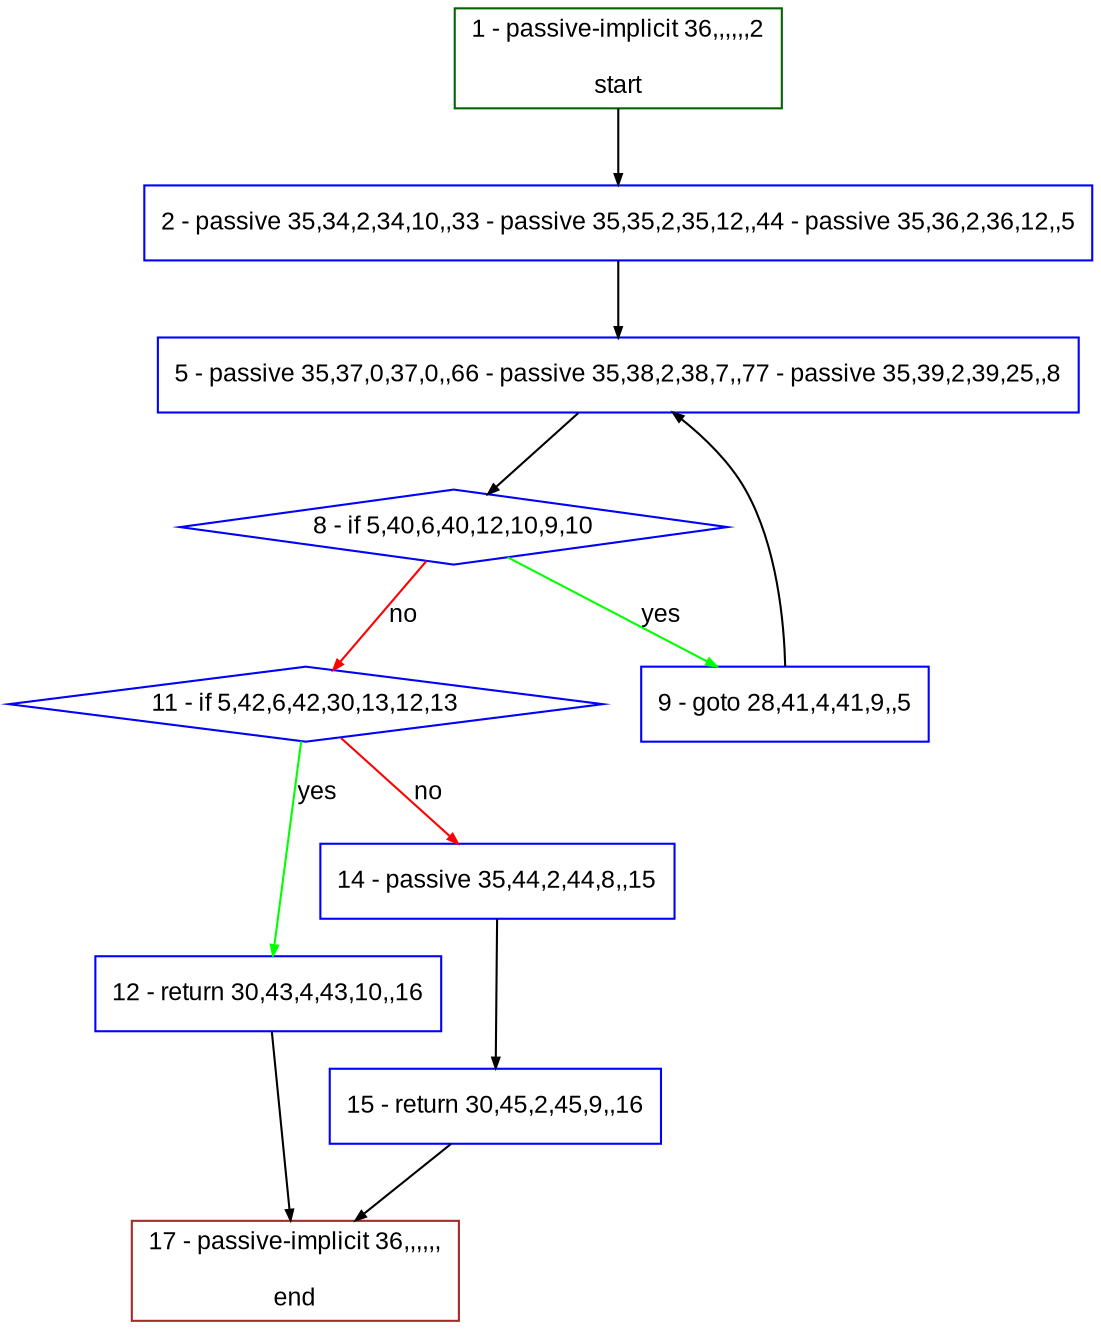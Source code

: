digraph "" {
  graph [bgcolor="white", fillcolor="#FFFFCC", pack="true", packmode="clust", fontname="Arial", label="", fontsize="12", compound="true", style="rounded,filled"];
  node [node_initialized="no", fillcolor="white", fontname="Arial", label="", color="grey", fontsize="12", fixedsize="false", compound="true", shape="rectangle", style="filled"];
  edge [arrowtail="none", lhead="", fontcolor="black", fontname="Arial", label="", color="black", fontsize="12", arrowhead="normal", arrowsize="0.5", compound="true", ltail="", dir="forward"];
  __N1 [fillcolor="#ffffff", label="2 - passive 35,34,2,34,10,,33 - passive 35,35,2,35,12,,44 - passive 35,36,2,36,12,,5", color="#0000ff", shape="box", style="filled"];
  __N2 [fillcolor="#ffffff", label="1 - passive-implicit 36,,,,,,2\n\nstart", color="#006400", shape="box", style="filled"];
  __N3 [fillcolor="#ffffff", label="5 - passive 35,37,0,37,0,,66 - passive 35,38,2,38,7,,77 - passive 35,39,2,39,25,,8", color="#0000ff", shape="box", style="filled"];
  __N4 [fillcolor="#ffffff", label="8 - if 5,40,6,40,12,10,9,10", color="#0000ff", shape="diamond", style="filled"];
  __N5 [fillcolor="#ffffff", label="9 - goto 28,41,4,41,9,,5", color="#0000ff", shape="box", style="filled"];
  __N6 [fillcolor="#ffffff", label="11 - if 5,42,6,42,30,13,12,13", color="#0000ff", shape="diamond", style="filled"];
  __N7 [fillcolor="#ffffff", label="12 - return 30,43,4,43,10,,16", color="#0000ff", shape="box", style="filled"];
  __N8 [fillcolor="#ffffff", label="14 - passive 35,44,2,44,8,,15", color="#0000ff", shape="box", style="filled"];
  __N9 [fillcolor="#ffffff", label="17 - passive-implicit 36,,,,,,\n\nend", color="#a52a2a", shape="box", style="filled"];
  __N10 [fillcolor="#ffffff", label="15 - return 30,45,2,45,9,,16", color="#0000ff", shape="box", style="filled"];
  __N2 -> __N1 [arrowtail="none", color="#000000", label="", arrowhead="normal", dir="forward"];
  __N1 -> __N3 [arrowtail="none", color="#000000", label="", arrowhead="normal", dir="forward"];
  __N3 -> __N4 [arrowtail="none", color="#000000", label="", arrowhead="normal", dir="forward"];
  __N4 -> __N5 [arrowtail="none", color="#00ff00", label="yes", arrowhead="normal", dir="forward"];
  __N4 -> __N6 [arrowtail="none", color="#ff0000", label="no", arrowhead="normal", dir="forward"];
  __N5 -> __N3 [arrowtail="none", color="#000000", label="", arrowhead="normal", dir="forward"];
  __N6 -> __N7 [arrowtail="none", color="#00ff00", label="yes", arrowhead="normal", dir="forward"];
  __N6 -> __N8 [arrowtail="none", color="#ff0000", label="no", arrowhead="normal", dir="forward"];
  __N7 -> __N9 [arrowtail="none", color="#000000", label="", arrowhead="normal", dir="forward"];
  __N8 -> __N10 [arrowtail="none", color="#000000", label="", arrowhead="normal", dir="forward"];
  __N10 -> __N9 [arrowtail="none", color="#000000", label="", arrowhead="normal", dir="forward"];
}
